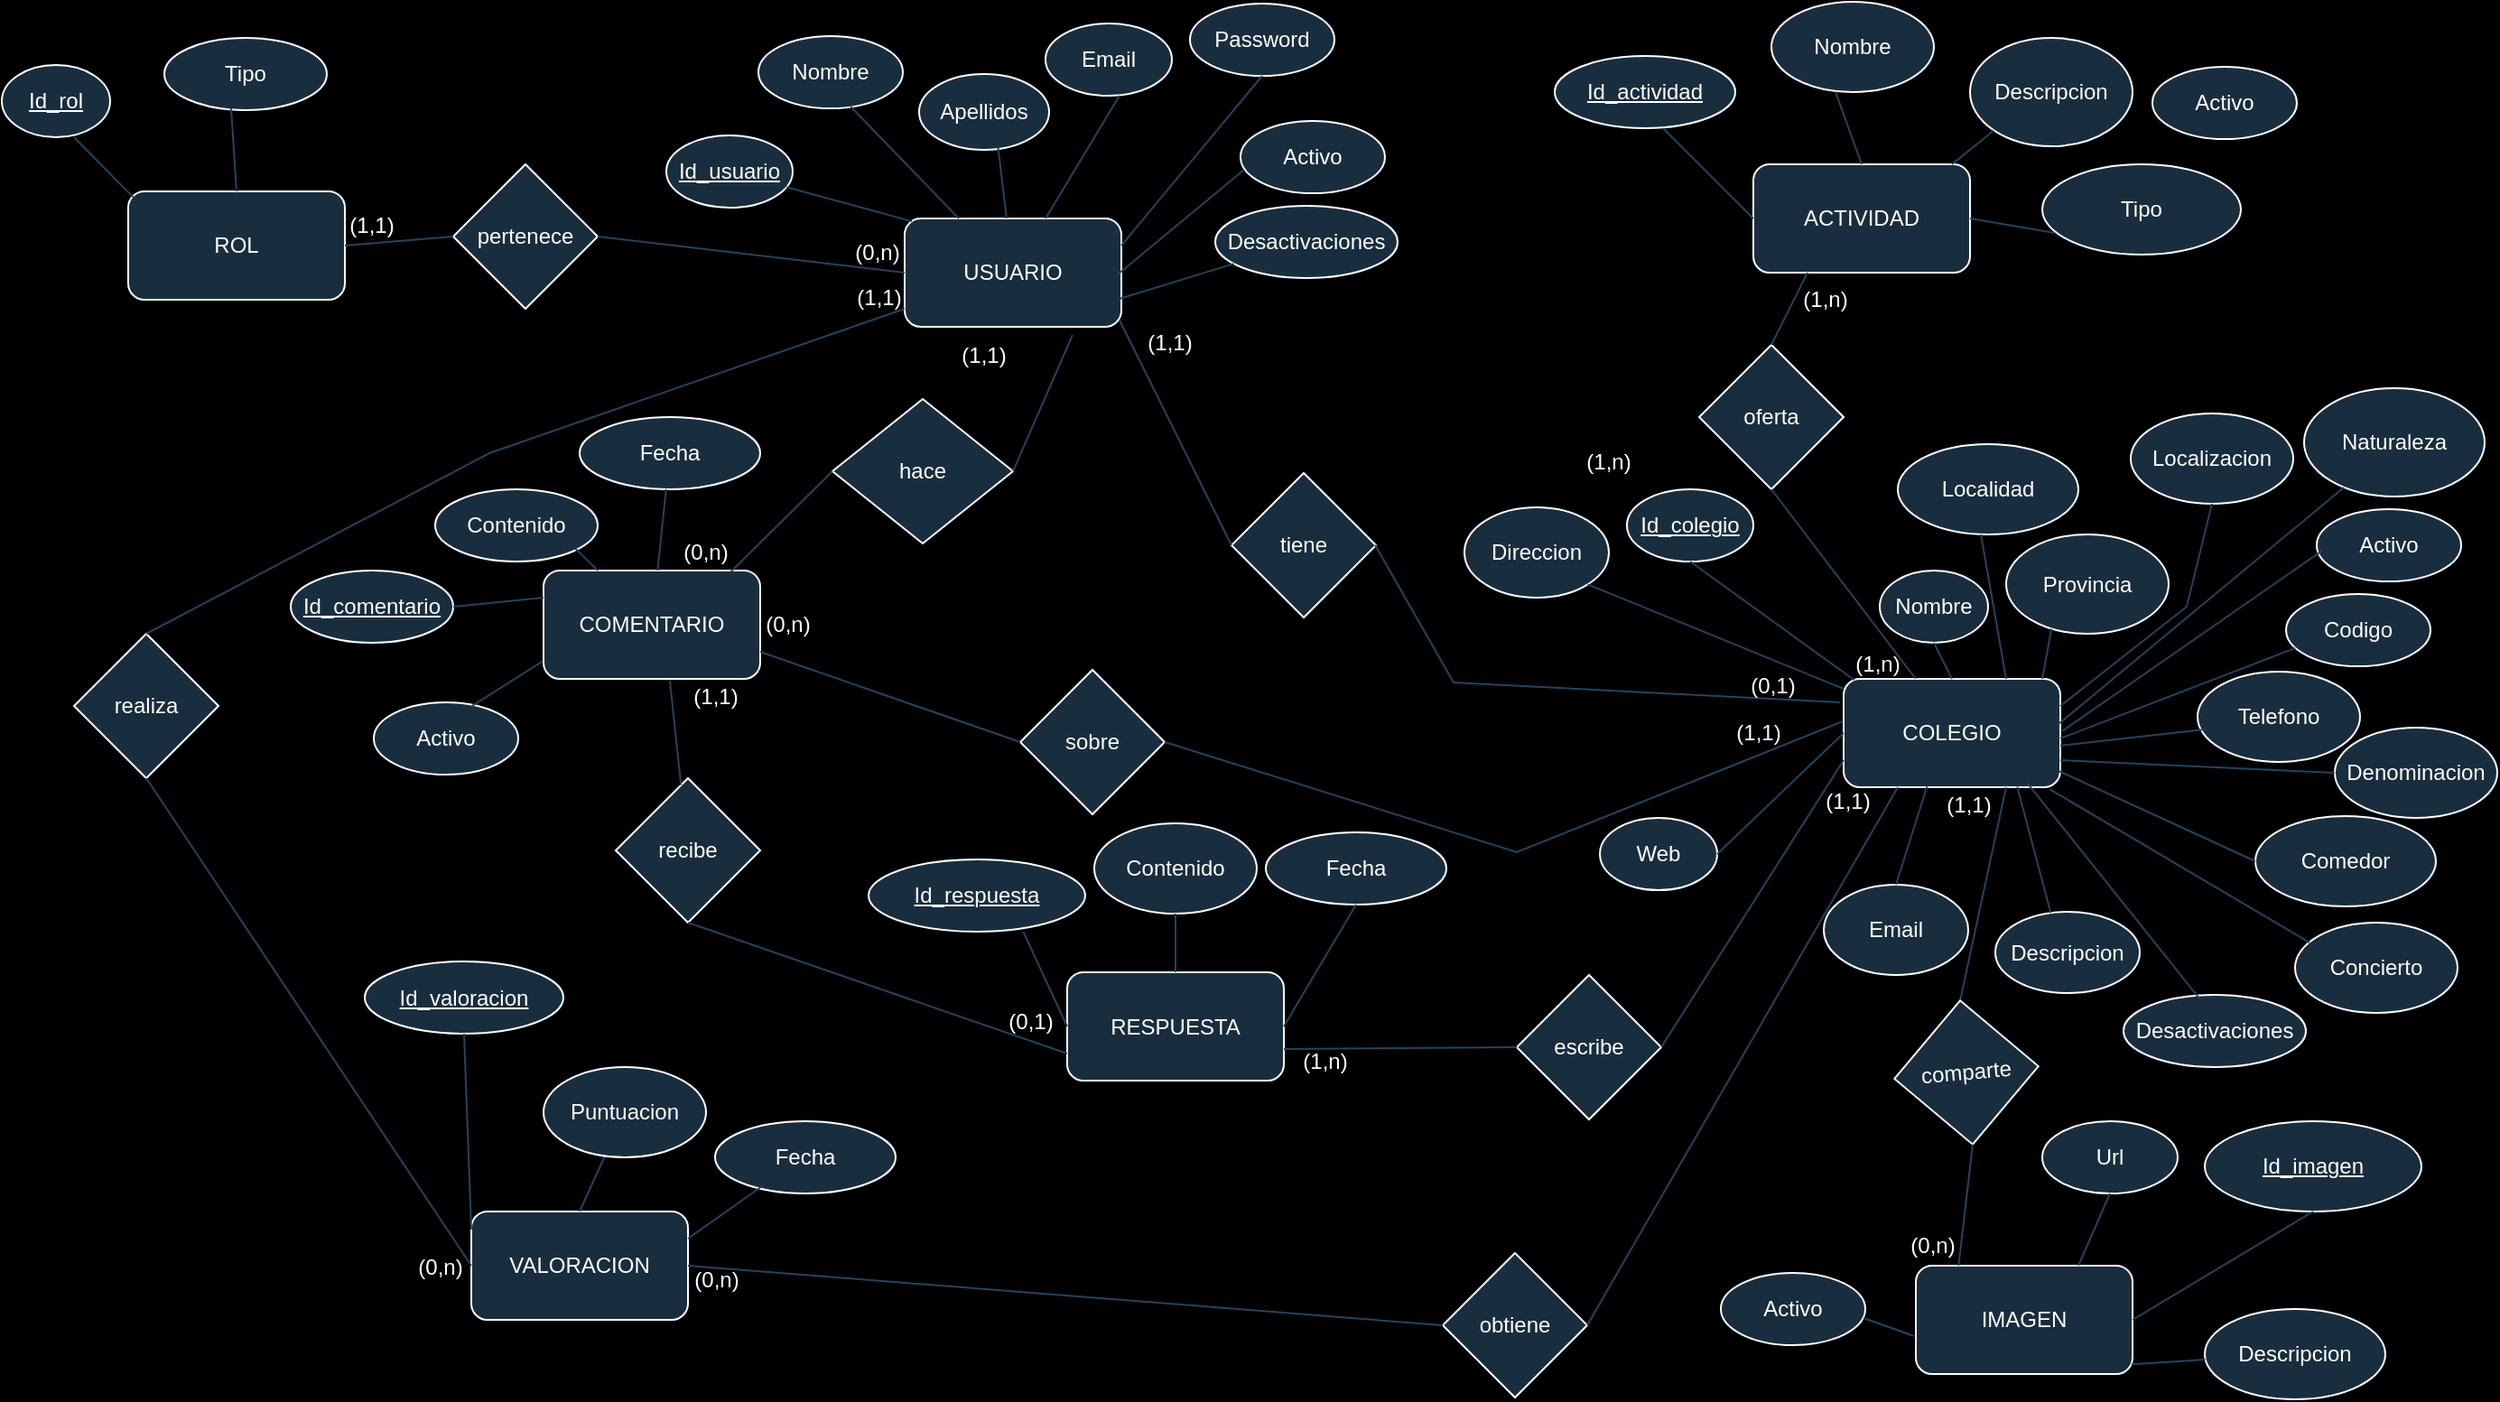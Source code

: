 <mxfile version="24.3.1" type="device">
  <diagram id="R2lEEEUBdFMjLlhIrx00" name="Page-1">
    <mxGraphModel dx="1624" dy="912" grid="0" gridSize="10" guides="0" tooltips="1" connect="0" arrows="1" fold="1" page="0" pageScale="1" pageWidth="850" pageHeight="1100" background="#000000" math="0" shadow="0" extFonts="Permanent Marker^https://fonts.googleapis.com/css?family=Permanent+Marker">
      <root>
        <mxCell id="0" />
        <mxCell id="1" parent="0" />
        <mxCell id="NhWhDlvbDUuo_tMWZjLB-1" value="ROL" style="rounded=1;whiteSpace=wrap;html=1;labelBackgroundColor=none;fillColor=#182E3E;strokeColor=#FFFFFF;fontColor=#FFFFFF;" parent="1" vertex="1">
          <mxGeometry x="100" y="325" width="120" height="60" as="geometry" />
        </mxCell>
        <mxCell id="NhWhDlvbDUuo_tMWZjLB-2" value="USUARIO" style="rounded=1;whiteSpace=wrap;html=1;labelBackgroundColor=none;fillColor=#182E3E;strokeColor=#FFFFFF;fontColor=#FFFFFF;" parent="1" vertex="1">
          <mxGeometry x="530" y="340" width="120" height="60" as="geometry" />
        </mxCell>
        <mxCell id="NhWhDlvbDUuo_tMWZjLB-3" value="COLEGIO" style="rounded=1;whiteSpace=wrap;html=1;labelBackgroundColor=none;fillColor=#182E3E;strokeColor=#FFFFFF;fontColor=#FFFFFF;" parent="1" vertex="1">
          <mxGeometry x="1050" y="595" width="120" height="60" as="geometry" />
        </mxCell>
        <mxCell id="NhWhDlvbDUuo_tMWZjLB-4" value="COMENTARIO" style="rounded=1;whiteSpace=wrap;html=1;labelBackgroundColor=none;fillColor=#182E3E;strokeColor=#FFFFFF;fontColor=#FFFFFF;" parent="1" vertex="1">
          <mxGeometry x="330" y="535" width="120" height="60" as="geometry" />
        </mxCell>
        <mxCell id="NhWhDlvbDUuo_tMWZjLB-5" value="RESPUESTA" style="rounded=1;whiteSpace=wrap;html=1;labelBackgroundColor=none;fillColor=#182E3E;strokeColor=#FFFFFF;fontColor=#FFFFFF;" parent="1" vertex="1">
          <mxGeometry x="620" y="757.5" width="120" height="60" as="geometry" />
        </mxCell>
        <mxCell id="NhWhDlvbDUuo_tMWZjLB-6" value="VALORACION" style="rounded=1;whiteSpace=wrap;html=1;labelBackgroundColor=none;fillColor=#182E3E;strokeColor=#FFFFFF;fontColor=#FFFFFF;" parent="1" vertex="1">
          <mxGeometry x="290" y="890" width="120" height="60" as="geometry" />
        </mxCell>
        <mxCell id="NhWhDlvbDUuo_tMWZjLB-7" value="ACTIVIDAD" style="rounded=1;whiteSpace=wrap;html=1;labelBackgroundColor=none;fillColor=#182E3E;strokeColor=#FFFFFF;fontColor=#FFFFFF;" parent="1" vertex="1">
          <mxGeometry x="1000" y="310" width="120" height="60" as="geometry" />
        </mxCell>
        <mxCell id="NhWhDlvbDUuo_tMWZjLB-9" value="&lt;u&gt;Id_rol&lt;/u&gt;" style="ellipse;whiteSpace=wrap;html=1;labelBackgroundColor=none;fillColor=#182E3E;strokeColor=#FFFFFF;fontColor=#FFFFFF;" parent="1" vertex="1">
          <mxGeometry x="30" y="255" width="60" height="40" as="geometry" />
        </mxCell>
        <mxCell id="NhWhDlvbDUuo_tMWZjLB-10" value="" style="endArrow=none;html=1;rounded=0;exitX=0.024;exitY=0.055;exitDx=0;exitDy=0;labelBackgroundColor=none;fontColor=default;exitPerimeter=0;strokeColor=#23445D;" parent="1" source="NhWhDlvbDUuo_tMWZjLB-1" edge="1">
          <mxGeometry width="50" height="50" relative="1" as="geometry">
            <mxPoint x="100" y="325" as="sourcePoint" />
            <mxPoint x="70" y="295" as="targetPoint" />
          </mxGeometry>
        </mxCell>
        <mxCell id="NhWhDlvbDUuo_tMWZjLB-11" value="&lt;u&gt;Id_comentario&lt;/u&gt;" style="ellipse;whiteSpace=wrap;html=1;labelBackgroundColor=none;fillColor=#182E3E;strokeColor=#FFFFFF;fontColor=#FFFFFF;" parent="1" vertex="1">
          <mxGeometry x="190" y="535" width="90" height="40" as="geometry" />
        </mxCell>
        <mxCell id="NhWhDlvbDUuo_tMWZjLB-13" value="&lt;u&gt;Id_respuesta&lt;/u&gt;" style="ellipse;whiteSpace=wrap;html=1;labelBackgroundColor=none;fillColor=#182E3E;strokeColor=#FFFFFF;fontColor=#FFFFFF;" parent="1" vertex="1">
          <mxGeometry x="510" y="695" width="120" height="40" as="geometry" />
        </mxCell>
        <mxCell id="NhWhDlvbDUuo_tMWZjLB-14" value="&lt;u&gt;Id_valoracion&lt;/u&gt;" style="ellipse;whiteSpace=wrap;html=1;labelBackgroundColor=none;fillColor=#182E3E;strokeColor=#FFFFFF;fontColor=#FFFFFF;" parent="1" vertex="1">
          <mxGeometry x="231" y="751.5" width="110" height="40" as="geometry" />
        </mxCell>
        <mxCell id="NhWhDlvbDUuo_tMWZjLB-15" value="&lt;u&gt;Id_usuario&lt;/u&gt;" style="ellipse;whiteSpace=wrap;html=1;labelBackgroundColor=none;fillColor=#182E3E;strokeColor=#FFFFFF;fontColor=#FFFFFF;" parent="1" vertex="1">
          <mxGeometry x="398" y="294" width="70" height="40" as="geometry" />
        </mxCell>
        <mxCell id="NhWhDlvbDUuo_tMWZjLB-16" value="&lt;u&gt;Id_actividad&lt;/u&gt;" style="ellipse;whiteSpace=wrap;html=1;labelBackgroundColor=none;fillColor=#182E3E;strokeColor=#FFFFFF;fontColor=#FFFFFF;" parent="1" vertex="1">
          <mxGeometry x="890" y="250" width="100" height="40" as="geometry" />
        </mxCell>
        <mxCell id="NhWhDlvbDUuo_tMWZjLB-18" value="&lt;u&gt;Id_colegio&lt;/u&gt;" style="ellipse;whiteSpace=wrap;html=1;labelBackgroundColor=none;fillColor=#182E3E;strokeColor=#FFFFFF;fontColor=#FFFFFF;" parent="1" vertex="1">
          <mxGeometry x="930" y="490" width="70" height="40" as="geometry" />
        </mxCell>
        <mxCell id="NhWhDlvbDUuo_tMWZjLB-19" value="" style="endArrow=none;html=1;rounded=0;exitX=0.714;exitY=1;exitDx=0;exitDy=0;exitPerimeter=0;entryX=0;entryY=0.5;entryDx=0;entryDy=0;labelBackgroundColor=none;fontColor=default;strokeColor=#23445D;" parent="1" source="NhWhDlvbDUuo_tMWZjLB-13" target="NhWhDlvbDUuo_tMWZjLB-5" edge="1">
          <mxGeometry width="50" height="50" relative="1" as="geometry">
            <mxPoint x="550" y="702.5" as="sourcePoint" />
            <mxPoint x="560" y="762.5" as="targetPoint" />
          </mxGeometry>
        </mxCell>
        <mxCell id="NhWhDlvbDUuo_tMWZjLB-20" value="" style="endArrow=none;html=1;rounded=0;entryX=0.5;entryY=1;entryDx=0;entryDy=0;labelBackgroundColor=none;fontColor=default;strokeColor=#23445D;" parent="1" target="NhWhDlvbDUuo_tMWZjLB-14" edge="1">
          <mxGeometry width="50" height="50" relative="1" as="geometry">
            <mxPoint x="290" y="900" as="sourcePoint" />
            <mxPoint x="250" y="870" as="targetPoint" />
          </mxGeometry>
        </mxCell>
        <mxCell id="NhWhDlvbDUuo_tMWZjLB-21" value="" style="endArrow=none;html=1;rounded=0;exitX=0;exitY=0.5;exitDx=0;exitDy=0;labelBackgroundColor=none;fontColor=default;strokeColor=#23445D;" parent="1" source="NhWhDlvbDUuo_tMWZjLB-7" edge="1">
          <mxGeometry width="50" height="50" relative="1" as="geometry">
            <mxPoint x="900" y="340" as="sourcePoint" />
            <mxPoint x="950" y="290" as="targetPoint" />
          </mxGeometry>
        </mxCell>
        <mxCell id="NhWhDlvbDUuo_tMWZjLB-23" value="" style="endArrow=none;html=1;rounded=0;exitX=0.033;exitY=0.026;exitDx=0;exitDy=0;labelBackgroundColor=none;fontColor=default;exitPerimeter=0;strokeColor=#23445D;" parent="1" source="NhWhDlvbDUuo_tMWZjLB-2" target="NhWhDlvbDUuo_tMWZjLB-15" edge="1">
          <mxGeometry width="50" height="50" relative="1" as="geometry">
            <mxPoint x="450" y="355" as="sourcePoint" />
            <mxPoint x="500" y="305" as="targetPoint" />
          </mxGeometry>
        </mxCell>
        <mxCell id="NhWhDlvbDUuo_tMWZjLB-24" value="" style="endArrow=none;html=1;rounded=0;entryX=0.5;entryY=1;entryDx=0;entryDy=0;exitX=0.049;exitY=0.01;exitDx=0;exitDy=0;exitPerimeter=0;labelBackgroundColor=none;fontColor=default;strokeColor=#23445D;" parent="1" source="NhWhDlvbDUuo_tMWZjLB-3" target="NhWhDlvbDUuo_tMWZjLB-18" edge="1">
          <mxGeometry width="50" height="50" relative="1" as="geometry">
            <mxPoint x="980" y="615" as="sourcePoint" />
            <mxPoint x="1020" y="575" as="targetPoint" />
            <Array as="points" />
          </mxGeometry>
        </mxCell>
        <mxCell id="NhWhDlvbDUuo_tMWZjLB-25" value="" style="endArrow=none;html=1;rounded=0;exitX=0;exitY=0.25;exitDx=0;exitDy=0;entryX=1;entryY=0.5;entryDx=0;entryDy=0;labelBackgroundColor=none;fontColor=default;strokeColor=#23445D;" parent="1" source="NhWhDlvbDUuo_tMWZjLB-4" target="NhWhDlvbDUuo_tMWZjLB-11" edge="1">
          <mxGeometry width="50" height="50" relative="1" as="geometry">
            <mxPoint x="335" y="535" as="sourcePoint" />
            <mxPoint x="275" y="515" as="targetPoint" />
          </mxGeometry>
        </mxCell>
        <mxCell id="NhWhDlvbDUuo_tMWZjLB-26" value="Tipo" style="ellipse;whiteSpace=wrap;html=1;labelBackgroundColor=none;fillColor=#182E3E;strokeColor=#FFFFFF;fontColor=#FFFFFF;" parent="1" vertex="1">
          <mxGeometry x="120" y="240" width="90" height="40" as="geometry" />
        </mxCell>
        <mxCell id="NhWhDlvbDUuo_tMWZjLB-28" value="" style="endArrow=none;html=1;rounded=0;entryX=0.5;entryY=0;entryDx=0;entryDy=0;exitX=0.411;exitY=0.975;exitDx=0;exitDy=0;exitPerimeter=0;labelBackgroundColor=none;fontColor=default;strokeColor=#23445D;" parent="1" source="NhWhDlvbDUuo_tMWZjLB-26" target="NhWhDlvbDUuo_tMWZjLB-1" edge="1">
          <mxGeometry width="50" height="50" relative="1" as="geometry">
            <mxPoint x="160" y="285" as="sourcePoint" />
            <mxPoint x="200" y="335" as="targetPoint" />
          </mxGeometry>
        </mxCell>
        <mxCell id="NhWhDlvbDUuo_tMWZjLB-29" value="Nombre" style="ellipse;whiteSpace=wrap;html=1;labelBackgroundColor=none;fillColor=#182E3E;strokeColor=#FFFFFF;fontColor=#FFFFFF;" parent="1" vertex="1">
          <mxGeometry x="449" y="239" width="80" height="40" as="geometry" />
        </mxCell>
        <mxCell id="NhWhDlvbDUuo_tMWZjLB-30" value="Email" style="ellipse;whiteSpace=wrap;html=1;labelBackgroundColor=none;fillColor=#182E3E;strokeColor=#FFFFFF;fontColor=#FFFFFF;" parent="1" vertex="1">
          <mxGeometry x="608" y="232" width="70" height="40" as="geometry" />
        </mxCell>
        <mxCell id="NhWhDlvbDUuo_tMWZjLB-31" value="Password" style="ellipse;whiteSpace=wrap;html=1;labelBackgroundColor=none;fillColor=#182E3E;strokeColor=#FFFFFF;fontColor=#FFFFFF;" parent="1" vertex="1">
          <mxGeometry x="688" y="221" width="80" height="40" as="geometry" />
        </mxCell>
        <mxCell id="NhWhDlvbDUuo_tMWZjLB-34" value="Nombre" style="ellipse;whiteSpace=wrap;html=1;labelBackgroundColor=none;fillColor=#182E3E;strokeColor=#FFFFFF;fontColor=#FFFFFF;" parent="1" vertex="1">
          <mxGeometry x="1070" y="535" width="60" height="40" as="geometry" />
        </mxCell>
        <mxCell id="NhWhDlvbDUuo_tMWZjLB-35" value="Provincia" style="ellipse;whiteSpace=wrap;html=1;labelBackgroundColor=none;fillColor=#182E3E;strokeColor=#FFFFFF;fontColor=#FFFFFF;" parent="1" vertex="1">
          <mxGeometry x="1140" y="515" width="90" height="55" as="geometry" />
        </mxCell>
        <mxCell id="NhWhDlvbDUuo_tMWZjLB-36" value="Localidad" style="ellipse;whiteSpace=wrap;html=1;labelBackgroundColor=none;fillColor=#182E3E;strokeColor=#FFFFFF;fontColor=#FFFFFF;" parent="1" vertex="1">
          <mxGeometry x="1080" y="465" width="100" height="50" as="geometry" />
        </mxCell>
        <mxCell id="NhWhDlvbDUuo_tMWZjLB-37" value="Direccion" style="ellipse;whiteSpace=wrap;html=1;labelBackgroundColor=none;fillColor=#182E3E;strokeColor=#FFFFFF;fontColor=#FFFFFF;" parent="1" vertex="1">
          <mxGeometry x="840" y="500" width="80" height="50" as="geometry" />
        </mxCell>
        <mxCell id="NhWhDlvbDUuo_tMWZjLB-38" value="Web&lt;span style=&quot;color: rgba(0, 0, 0, 0); font-family: monospace; font-size: 0px; text-align: start; text-wrap: nowrap;&quot;&gt;%3CmxGraphModel%3E%3Croot%3E%3CmxCell%20id%3D%220%22%2F%3E%3CmxCell%20id%3D%221%22%20parent%3D%220%22%2F%3E%3CmxCell%20id%3D%222%22%20value%3D%22%22%20style%3D%22ellipse%3BwhiteSpace%3Dwrap%3Bhtml%3D1%3B%22%20vertex%3D%221%22%20parent%3D%221%22%3E%3CmxGeometry%20x%3D%22360%22%20y%3D%22560%22%20width%3D%22120%22%20height%3D%2280%22%20as%3D%22geometry%22%2F%3E%3C%2FmxCell%3E%3C%2Froot%3E%3C%2FmxGraphModel%3E&lt;/span&gt;" style="ellipse;whiteSpace=wrap;html=1;labelBackgroundColor=none;fillColor=#182E3E;strokeColor=#FFFFFF;fontColor=#FFFFFF;" parent="1" vertex="1">
          <mxGeometry x="915" y="672" width="65" height="40" as="geometry" />
        </mxCell>
        <mxCell id="NhWhDlvbDUuo_tMWZjLB-39" value="Email" style="ellipse;whiteSpace=wrap;html=1;labelBackgroundColor=none;fillColor=#182E3E;strokeColor=#FFFFFF;fontColor=#FFFFFF;" parent="1" vertex="1">
          <mxGeometry x="1039" y="709" width="80" height="50" as="geometry" />
        </mxCell>
        <mxCell id="NhWhDlvbDUuo_tMWZjLB-40" value="IMAGEN" style="rounded=1;whiteSpace=wrap;html=1;labelBackgroundColor=none;fillColor=#182E3E;strokeColor=#FFFFFF;fontColor=#FFFFFF;" parent="1" vertex="1">
          <mxGeometry x="1090" y="920" width="120" height="60" as="geometry" />
        </mxCell>
        <mxCell id="NhWhDlvbDUuo_tMWZjLB-41" value="Denominacion" style="ellipse;whiteSpace=wrap;html=1;labelBackgroundColor=none;fillColor=#182E3E;strokeColor=#FFFFFF;fontColor=#FFFFFF;" parent="1" vertex="1">
          <mxGeometry x="1322" y="622" width="90" height="50" as="geometry" />
        </mxCell>
        <mxCell id="NhWhDlvbDUuo_tMWZjLB-42" value="Naturaleza" style="ellipse;whiteSpace=wrap;html=1;labelBackgroundColor=none;fillColor=#182E3E;strokeColor=#FFFFFF;fontColor=#FFFFFF;" parent="1" vertex="1">
          <mxGeometry x="1305" y="434" width="100" height="60" as="geometry" />
        </mxCell>
        <mxCell id="NhWhDlvbDUuo_tMWZjLB-43" value="Comedor" style="ellipse;whiteSpace=wrap;html=1;labelBackgroundColor=none;fillColor=#182E3E;strokeColor=#FFFFFF;fontColor=#FFFFFF;" parent="1" vertex="1">
          <mxGeometry x="1278" y="671" width="100" height="50" as="geometry" />
        </mxCell>
        <mxCell id="NhWhDlvbDUuo_tMWZjLB-44" value="Localizacion" style="ellipse;whiteSpace=wrap;html=1;labelBackgroundColor=none;fillColor=#182E3E;strokeColor=#FFFFFF;fontColor=#FFFFFF;" parent="1" vertex="1">
          <mxGeometry x="1209" y="448" width="90" height="50" as="geometry" />
        </mxCell>
        <mxCell id="NhWhDlvbDUuo_tMWZjLB-45" value="Telefono" style="ellipse;whiteSpace=wrap;html=1;labelBackgroundColor=none;fillColor=#182E3E;strokeColor=#FFFFFF;fontColor=#FFFFFF;" parent="1" vertex="1">
          <mxGeometry x="1246" y="591" width="90" height="50" as="geometry" />
        </mxCell>
        <mxCell id="NhWhDlvbDUuo_tMWZjLB-46" value="Concierto" style="ellipse;whiteSpace=wrap;html=1;labelBackgroundColor=none;fillColor=#182E3E;strokeColor=#FFFFFF;fontColor=#FFFFFF;" parent="1" vertex="1">
          <mxGeometry x="1300" y="730" width="90" height="50" as="geometry" />
        </mxCell>
        <mxCell id="NhWhDlvbDUuo_tMWZjLB-48" value="" style="endArrow=none;html=1;rounded=0;exitX=0.089;exitY=0.221;exitDx=0;exitDy=0;exitPerimeter=0;labelBackgroundColor=none;fontColor=default;entryX=0.95;entryY=1.017;entryDx=0;entryDy=0;entryPerimeter=0;strokeColor=#23445D;" parent="1" source="NhWhDlvbDUuo_tMWZjLB-46" edge="1" target="NhWhDlvbDUuo_tMWZjLB-3">
          <mxGeometry width="50" height="50" relative="1" as="geometry">
            <mxPoint x="1100" y="705" as="sourcePoint" />
            <mxPoint x="1150" y="655" as="targetPoint" />
          </mxGeometry>
        </mxCell>
        <mxCell id="NhWhDlvbDUuo_tMWZjLB-49" value="" style="endArrow=none;html=1;rounded=0;exitX=0.5;exitY=0;exitDx=0;exitDy=0;entryX=0.385;entryY=0.994;entryDx=0;entryDy=0;entryPerimeter=0;labelBackgroundColor=none;fontColor=default;strokeColor=#23445D;" parent="1" source="NhWhDlvbDUuo_tMWZjLB-39" target="NhWhDlvbDUuo_tMWZjLB-3" edge="1">
          <mxGeometry width="50" height="50" relative="1" as="geometry">
            <mxPoint x="1050" y="705" as="sourcePoint" />
            <mxPoint x="1080" y="660" as="targetPoint" />
          </mxGeometry>
        </mxCell>
        <mxCell id="NhWhDlvbDUuo_tMWZjLB-50" value="" style="endArrow=none;html=1;rounded=0;exitX=1;exitY=0.5;exitDx=0;exitDy=0;labelBackgroundColor=none;fontColor=default;strokeColor=#23445D;" parent="1" source="NhWhDlvbDUuo_tMWZjLB-38" edge="1">
          <mxGeometry width="50" height="50" relative="1" as="geometry">
            <mxPoint x="1000" y="675" as="sourcePoint" />
            <mxPoint x="1050" y="625" as="targetPoint" />
          </mxGeometry>
        </mxCell>
        <mxCell id="NhWhDlvbDUuo_tMWZjLB-54" value="" style="endArrow=none;html=1;rounded=0;exitX=1;exitY=1;exitDx=0;exitDy=0;labelBackgroundColor=none;fontColor=default;strokeColor=#23445D;" parent="1" source="NhWhDlvbDUuo_tMWZjLB-37" target="NhWhDlvbDUuo_tMWZjLB-3" edge="1">
          <mxGeometry width="50" height="50" relative="1" as="geometry">
            <mxPoint x="1000" y="655" as="sourcePoint" />
            <mxPoint x="1050" y="605" as="targetPoint" />
          </mxGeometry>
        </mxCell>
        <mxCell id="NhWhDlvbDUuo_tMWZjLB-56" value="" style="endArrow=none;html=1;rounded=0;entryX=0.5;entryY=1;entryDx=0;entryDy=0;exitX=0.5;exitY=0;exitDx=0;exitDy=0;labelBackgroundColor=none;fontColor=default;strokeColor=#23445D;" parent="1" source="NhWhDlvbDUuo_tMWZjLB-3" target="NhWhDlvbDUuo_tMWZjLB-34" edge="1">
          <mxGeometry width="50" height="50" relative="1" as="geometry">
            <mxPoint x="1080" y="595" as="sourcePoint" />
            <mxPoint x="1130" y="545" as="targetPoint" />
          </mxGeometry>
        </mxCell>
        <mxCell id="NhWhDlvbDUuo_tMWZjLB-57" value="" style="endArrow=none;html=1;rounded=0;entryX=0.279;entryY=0.95;entryDx=0;entryDy=0;entryPerimeter=0;labelBackgroundColor=none;fontColor=default;strokeColor=#23445D;" parent="1" target="NhWhDlvbDUuo_tMWZjLB-35" edge="1">
          <mxGeometry width="50" height="50" relative="1" as="geometry">
            <mxPoint x="1160" y="595" as="sourcePoint" />
            <mxPoint x="1190" y="570" as="targetPoint" />
          </mxGeometry>
        </mxCell>
        <mxCell id="NhWhDlvbDUuo_tMWZjLB-58" value="" style="endArrow=none;html=1;rounded=0;exitX=0.75;exitY=0;exitDx=0;exitDy=0;labelBackgroundColor=none;fontColor=default;strokeColor=#23445D;" parent="1" source="NhWhDlvbDUuo_tMWZjLB-3" edge="1">
          <mxGeometry width="50" height="50" relative="1" as="geometry">
            <mxPoint x="770" y="795" as="sourcePoint" />
            <mxPoint x="1126" y="515" as="targetPoint" />
          </mxGeometry>
        </mxCell>
        <mxCell id="NhWhDlvbDUuo_tMWZjLB-59" value="" style="endArrow=none;html=1;rounded=0;entryX=0.5;entryY=1;entryDx=0;entryDy=0;exitX=1;exitY=0.25;exitDx=0;exitDy=0;labelBackgroundColor=none;fontColor=default;strokeColor=#23445D;" parent="1" source="NhWhDlvbDUuo_tMWZjLB-3" target="NhWhDlvbDUuo_tMWZjLB-44" edge="1">
          <mxGeometry width="50" height="50" relative="1" as="geometry">
            <mxPoint x="780" y="805" as="sourcePoint" />
            <mxPoint x="830" y="755" as="targetPoint" />
            <Array as="points">
              <mxPoint x="1240" y="555" />
            </Array>
          </mxGeometry>
        </mxCell>
        <mxCell id="NhWhDlvbDUuo_tMWZjLB-60" value="" style="endArrow=none;html=1;rounded=0;entryX=0.22;entryY=0.917;entryDx=0;entryDy=0;entryPerimeter=0;exitX=0.992;exitY=0.417;exitDx=0;exitDy=0;labelBackgroundColor=none;fontColor=default;exitPerimeter=0;strokeColor=#23445D;" parent="1" source="NhWhDlvbDUuo_tMWZjLB-3" target="NhWhDlvbDUuo_tMWZjLB-42" edge="1">
          <mxGeometry width="50" height="50" relative="1" as="geometry">
            <mxPoint x="790" y="815" as="sourcePoint" />
            <mxPoint x="840" y="765" as="targetPoint" />
          </mxGeometry>
        </mxCell>
        <mxCell id="NhWhDlvbDUuo_tMWZjLB-61" value="" style="endArrow=none;html=1;rounded=0;exitX=1;exitY=0.617;exitDx=0;exitDy=0;exitPerimeter=0;labelBackgroundColor=none;fontColor=default;entryX=0.044;entryY=0.64;entryDx=0;entryDy=0;entryPerimeter=0;strokeColor=#23445D;" parent="1" source="NhWhDlvbDUuo_tMWZjLB-3" edge="1" target="NhWhDlvbDUuo_tMWZjLB-45">
          <mxGeometry width="50" height="50" relative="1" as="geometry">
            <mxPoint x="1180" y="625" as="sourcePoint" />
            <mxPoint x="1270" y="604" as="targetPoint" />
          </mxGeometry>
        </mxCell>
        <mxCell id="NhWhDlvbDUuo_tMWZjLB-62" value="" style="endArrow=none;html=1;rounded=0;entryX=0;entryY=0.5;entryDx=0;entryDy=0;exitX=0.992;exitY=0.85;exitDx=0;exitDy=0;exitPerimeter=0;labelBackgroundColor=none;fontColor=default;strokeColor=#23445D;" parent="1" source="NhWhDlvbDUuo_tMWZjLB-3" target="NhWhDlvbDUuo_tMWZjLB-43" edge="1">
          <mxGeometry width="50" height="50" relative="1" as="geometry">
            <mxPoint x="810" y="835" as="sourcePoint" />
            <mxPoint x="860" y="785" as="targetPoint" />
          </mxGeometry>
        </mxCell>
        <mxCell id="NhWhDlvbDUuo_tMWZjLB-63" value="" style="endArrow=none;html=1;rounded=0;entryX=0;entryY=0.5;entryDx=0;entryDy=0;exitX=1;exitY=0.75;exitDx=0;exitDy=0;labelBackgroundColor=none;fontColor=default;strokeColor=#23445D;" parent="1" source="NhWhDlvbDUuo_tMWZjLB-3" target="NhWhDlvbDUuo_tMWZjLB-41" edge="1">
          <mxGeometry width="50" height="50" relative="1" as="geometry">
            <mxPoint x="820" y="845" as="sourcePoint" />
            <mxPoint x="870" y="795" as="targetPoint" />
          </mxGeometry>
        </mxCell>
        <mxCell id="NhWhDlvbDUuo_tMWZjLB-65" value="Descripcion" style="ellipse;whiteSpace=wrap;html=1;labelBackgroundColor=none;fillColor=#182E3E;strokeColor=#FFFFFF;fontColor=#FFFFFF;" parent="1" vertex="1">
          <mxGeometry x="1134" y="724" width="80" height="45" as="geometry" />
        </mxCell>
        <mxCell id="NhWhDlvbDUuo_tMWZjLB-66" value="" style="endArrow=none;html=1;rounded=0;exitX=0.384;exitY=0.014;exitDx=0;exitDy=0;labelBackgroundColor=none;fontColor=default;entryX=0.801;entryY=0.996;entryDx=0;entryDy=0;entryPerimeter=0;exitPerimeter=0;strokeColor=#23445D;" parent="1" source="NhWhDlvbDUuo_tMWZjLB-65" target="NhWhDlvbDUuo_tMWZjLB-3" edge="1">
          <mxGeometry width="50" height="50" relative="1" as="geometry">
            <mxPoint x="1199" y="728.68" as="sourcePoint" />
            <mxPoint x="1123" y="676.004" as="targetPoint" />
            <Array as="points" />
          </mxGeometry>
        </mxCell>
        <mxCell id="NhWhDlvbDUuo_tMWZjLB-67" value="Nombre" style="ellipse;whiteSpace=wrap;html=1;labelBackgroundColor=none;fillColor=#182E3E;strokeColor=#FFFFFF;fontColor=#FFFFFF;" parent="1" vertex="1">
          <mxGeometry x="1010" y="220" width="90" height="50" as="geometry" />
        </mxCell>
        <mxCell id="NhWhDlvbDUuo_tMWZjLB-68" value="Descripcion" style="ellipse;whiteSpace=wrap;html=1;labelBackgroundColor=none;fillColor=#182E3E;strokeColor=#FFFFFF;fontColor=#FFFFFF;" parent="1" vertex="1">
          <mxGeometry x="1120" y="240" width="90" height="60" as="geometry" />
        </mxCell>
        <mxCell id="NhWhDlvbDUuo_tMWZjLB-69" value="Tipo" style="ellipse;whiteSpace=wrap;html=1;labelBackgroundColor=none;fillColor=#182E3E;strokeColor=#FFFFFF;fontColor=#FFFFFF;" parent="1" vertex="1">
          <mxGeometry x="1160" y="310" width="110" height="50" as="geometry" />
        </mxCell>
        <mxCell id="NhWhDlvbDUuo_tMWZjLB-70" value="" style="endArrow=none;html=1;rounded=0;entryX=0.064;entryY=0.76;entryDx=0;entryDy=0;entryPerimeter=0;exitX=1;exitY=0.5;exitDx=0;exitDy=0;labelBackgroundColor=none;fontColor=default;strokeColor=#23445D;" parent="1" source="NhWhDlvbDUuo_tMWZjLB-7" target="NhWhDlvbDUuo_tMWZjLB-69" edge="1">
          <mxGeometry width="50" height="50" relative="1" as="geometry">
            <mxPoint x="700" y="650" as="sourcePoint" />
            <mxPoint x="750" y="600" as="targetPoint" />
          </mxGeometry>
        </mxCell>
        <mxCell id="NhWhDlvbDUuo_tMWZjLB-71" value="" style="endArrow=none;html=1;rounded=0;entryX=0;entryY=1;entryDx=0;entryDy=0;labelBackgroundColor=none;fontColor=default;strokeColor=#23445D;" parent="1" target="NhWhDlvbDUuo_tMWZjLB-68" edge="1">
          <mxGeometry width="50" height="50" relative="1" as="geometry">
            <mxPoint x="1110" y="310" as="sourcePoint" />
            <mxPoint x="760" y="610" as="targetPoint" />
          </mxGeometry>
        </mxCell>
        <mxCell id="NhWhDlvbDUuo_tMWZjLB-72" value="" style="endArrow=none;html=1;rounded=0;entryX=0.394;entryY=0.997;entryDx=0;entryDy=0;entryPerimeter=0;exitX=0.5;exitY=0;exitDx=0;exitDy=0;labelBackgroundColor=none;fontColor=default;strokeColor=#23445D;" parent="1" source="NhWhDlvbDUuo_tMWZjLB-7" target="NhWhDlvbDUuo_tMWZjLB-67" edge="1">
          <mxGeometry width="50" height="50" relative="1" as="geometry">
            <mxPoint x="720" y="670" as="sourcePoint" />
            <mxPoint x="770" y="620" as="targetPoint" />
          </mxGeometry>
        </mxCell>
        <mxCell id="NhWhDlvbDUuo_tMWZjLB-73" value="Contenido" style="ellipse;whiteSpace=wrap;html=1;labelBackgroundColor=none;fillColor=#182E3E;strokeColor=#FFFFFF;fontColor=#FFFFFF;" parent="1" vertex="1">
          <mxGeometry x="270" y="490" width="90" height="40" as="geometry" />
        </mxCell>
        <mxCell id="NhWhDlvbDUuo_tMWZjLB-74" value="Contenido" style="ellipse;whiteSpace=wrap;html=1;labelBackgroundColor=none;fillColor=#182E3E;strokeColor=#FFFFFF;fontColor=#FFFFFF;" parent="1" vertex="1">
          <mxGeometry x="635" y="675" width="90" height="50" as="geometry" />
        </mxCell>
        <mxCell id="NhWhDlvbDUuo_tMWZjLB-75" value="Fecha" style="ellipse;whiteSpace=wrap;html=1;labelBackgroundColor=none;fillColor=#182E3E;strokeColor=#FFFFFF;fontColor=#FFFFFF;" parent="1" vertex="1">
          <mxGeometry x="350" y="450" width="100" height="40" as="geometry" />
        </mxCell>
        <mxCell id="NhWhDlvbDUuo_tMWZjLB-76" value="Fecha" style="ellipse;whiteSpace=wrap;html=1;labelBackgroundColor=none;fillColor=#182E3E;strokeColor=#FFFFFF;fontColor=#FFFFFF;" parent="1" vertex="1">
          <mxGeometry x="730" y="680" width="100" height="40" as="geometry" />
        </mxCell>
        <mxCell id="NhWhDlvbDUuo_tMWZjLB-77" value="" style="endArrow=none;html=1;rounded=0;entryX=0.5;entryY=1;entryDx=0;entryDy=0;exitX=1;exitY=0.5;exitDx=0;exitDy=0;labelBackgroundColor=none;fontColor=default;strokeColor=#23445D;" parent="1" source="NhWhDlvbDUuo_tMWZjLB-5" target="NhWhDlvbDUuo_tMWZjLB-76" edge="1">
          <mxGeometry width="50" height="50" relative="1" as="geometry">
            <mxPoint x="830" y="922.5" as="sourcePoint" />
            <mxPoint x="880" y="872.5" as="targetPoint" />
          </mxGeometry>
        </mxCell>
        <mxCell id="NhWhDlvbDUuo_tMWZjLB-78" value="" style="endArrow=none;html=1;rounded=0;entryX=0.5;entryY=1;entryDx=0;entryDy=0;exitX=0.5;exitY=0;exitDx=0;exitDy=0;labelBackgroundColor=none;fontColor=default;strokeColor=#23445D;" parent="1" source="NhWhDlvbDUuo_tMWZjLB-5" target="NhWhDlvbDUuo_tMWZjLB-74" edge="1">
          <mxGeometry width="50" height="50" relative="1" as="geometry">
            <mxPoint x="840" y="932.5" as="sourcePoint" />
            <mxPoint x="890" y="882.5" as="targetPoint" />
          </mxGeometry>
        </mxCell>
        <mxCell id="NhWhDlvbDUuo_tMWZjLB-79" value="" style="endArrow=none;html=1;rounded=0;labelBackgroundColor=none;fontColor=default;strokeColor=#23445D;" parent="1" source="NhWhDlvbDUuo_tMWZjLB-4" target="NhWhDlvbDUuo_tMWZjLB-75" edge="1">
          <mxGeometry width="50" height="50" relative="1" as="geometry">
            <mxPoint x="815" y="705" as="sourcePoint" />
            <mxPoint x="865" y="655" as="targetPoint" />
            <Array as="points" />
          </mxGeometry>
        </mxCell>
        <mxCell id="NhWhDlvbDUuo_tMWZjLB-80" value="" style="endArrow=none;html=1;rounded=0;entryX=0.863;entryY=0.82;entryDx=0;entryDy=0;entryPerimeter=0;exitX=0.25;exitY=0;exitDx=0;exitDy=0;labelBackgroundColor=none;fontColor=default;strokeColor=#23445D;" parent="1" source="NhWhDlvbDUuo_tMWZjLB-4" target="NhWhDlvbDUuo_tMWZjLB-73" edge="1">
          <mxGeometry width="50" height="50" relative="1" as="geometry">
            <mxPoint x="825" y="715" as="sourcePoint" />
            <mxPoint x="875" y="665" as="targetPoint" />
          </mxGeometry>
        </mxCell>
        <mxCell id="NhWhDlvbDUuo_tMWZjLB-81" value="" style="endArrow=none;html=1;rounded=0;exitX=0.5;exitY=0;exitDx=0;exitDy=0;labelBackgroundColor=none;fontColor=default;strokeColor=#23445D;" parent="1" source="NhWhDlvbDUuo_tMWZjLB-6" target="NhWhDlvbDUuo_tMWZjLB-82" edge="1">
          <mxGeometry width="50" height="50" relative="1" as="geometry">
            <mxPoint x="720" y="890" as="sourcePoint" />
            <mxPoint x="770" y="840" as="targetPoint" />
          </mxGeometry>
        </mxCell>
        <mxCell id="NhWhDlvbDUuo_tMWZjLB-82" value="Puntuacion" style="ellipse;whiteSpace=wrap;html=1;labelBackgroundColor=none;fillColor=#182E3E;strokeColor=#FFFFFF;fontColor=#FFFFFF;" parent="1" vertex="1">
          <mxGeometry x="330" y="810" width="90" height="50" as="geometry" />
        </mxCell>
        <mxCell id="NhWhDlvbDUuo_tMWZjLB-83" value="&lt;u&gt;Id_imagen&lt;/u&gt;" style="ellipse;whiteSpace=wrap;html=1;labelBackgroundColor=none;fillColor=#182E3E;strokeColor=#FFFFFF;fontColor=#FFFFFF;" parent="1" vertex="1">
          <mxGeometry x="1250" y="840" width="120" height="50" as="geometry" />
        </mxCell>
        <mxCell id="NhWhDlvbDUuo_tMWZjLB-84" value="" style="endArrow=none;html=1;rounded=0;exitX=1;exitY=0.5;exitDx=0;exitDy=0;entryX=0.5;entryY=1;entryDx=0;entryDy=0;labelBackgroundColor=none;fontColor=default;strokeColor=#23445D;" parent="1" source="NhWhDlvbDUuo_tMWZjLB-40" target="NhWhDlvbDUuo_tMWZjLB-83" edge="1">
          <mxGeometry width="50" height="50" relative="1" as="geometry">
            <mxPoint x="680" y="750" as="sourcePoint" />
            <mxPoint x="730" y="700" as="targetPoint" />
          </mxGeometry>
        </mxCell>
        <mxCell id="NhWhDlvbDUuo_tMWZjLB-85" value="oferta" style="rhombus;whiteSpace=wrap;html=1;labelBackgroundColor=none;fillColor=#182E3E;strokeColor=#FFFFFF;fontColor=#FFFFFF;" parent="1" vertex="1">
          <mxGeometry x="970" y="410" width="80" height="80" as="geometry" />
        </mxCell>
        <mxCell id="NhWhDlvbDUuo_tMWZjLB-86" value="" style="endArrow=none;html=1;rounded=0;entryX=0.5;entryY=1;entryDx=0;entryDy=0;exitX=0.332;exitY=-0.002;exitDx=0;exitDy=0;exitPerimeter=0;labelBackgroundColor=none;fontColor=default;strokeColor=#23445D;" parent="1" source="NhWhDlvbDUuo_tMWZjLB-3" target="NhWhDlvbDUuo_tMWZjLB-85" edge="1">
          <mxGeometry width="50" height="50" relative="1" as="geometry">
            <mxPoint x="1060" y="590" as="sourcePoint" />
            <mxPoint x="740" y="600" as="targetPoint" />
            <Array as="points" />
          </mxGeometry>
        </mxCell>
        <mxCell id="NhWhDlvbDUuo_tMWZjLB-87" value="" style="endArrow=none;html=1;rounded=0;entryX=0.25;entryY=1;entryDx=0;entryDy=0;exitX=0.5;exitY=0;exitDx=0;exitDy=0;labelBackgroundColor=none;fontColor=default;strokeColor=#23445D;" parent="1" source="NhWhDlvbDUuo_tMWZjLB-85" target="NhWhDlvbDUuo_tMWZjLB-7" edge="1">
          <mxGeometry width="50" height="50" relative="1" as="geometry">
            <mxPoint x="690" y="650" as="sourcePoint" />
            <mxPoint x="740" y="600" as="targetPoint" />
            <Array as="points">
              <mxPoint x="1010" y="410" />
            </Array>
          </mxGeometry>
        </mxCell>
        <mxCell id="NhWhDlvbDUuo_tMWZjLB-88" value="" style="endArrow=none;html=1;rounded=0;entryX=0.75;entryY=1;entryDx=0;entryDy=0;exitX=0.5;exitY=0;exitDx=0;exitDy=0;labelBackgroundColor=none;fontColor=default;strokeColor=#23445D;" parent="1" source="NhWhDlvbDUuo_tMWZjLB-89" target="NhWhDlvbDUuo_tMWZjLB-3" edge="1">
          <mxGeometry width="50" height="50" relative="1" as="geometry">
            <mxPoint x="1080" y="760" as="sourcePoint" />
            <mxPoint x="740" y="600" as="targetPoint" />
          </mxGeometry>
        </mxCell>
        <mxCell id="NhWhDlvbDUuo_tMWZjLB-89" value="comparte" style="rhombus;whiteSpace=wrap;html=1;labelBackgroundColor=none;rotation=-5;fillColor=#182E3E;strokeColor=#FFFFFF;fontColor=#FFFFFF;" parent="1" vertex="1">
          <mxGeometry x="1078" y="773" width="80" height="80" as="geometry" />
        </mxCell>
        <mxCell id="NhWhDlvbDUuo_tMWZjLB-90" value="" style="endArrow=none;html=1;rounded=0;entryX=0.5;entryY=1;entryDx=0;entryDy=0;exitX=0.197;exitY=0.002;exitDx=0;exitDy=0;exitPerimeter=0;labelBackgroundColor=none;fontColor=default;strokeColor=#23445D;" parent="1" source="NhWhDlvbDUuo_tMWZjLB-40" target="NhWhDlvbDUuo_tMWZjLB-89" edge="1">
          <mxGeometry width="50" height="50" relative="1" as="geometry">
            <mxPoint x="690" y="650" as="sourcePoint" />
            <mxPoint x="740" y="600" as="targetPoint" />
          </mxGeometry>
        </mxCell>
        <mxCell id="NhWhDlvbDUuo_tMWZjLB-91" value="" style="endArrow=none;html=1;rounded=0;entryX=0.5;entryY=1;entryDx=0;entryDy=0;exitX=1;exitY=0.25;exitDx=0;exitDy=0;labelBackgroundColor=none;fontColor=default;strokeColor=#23445D;" parent="1" source="NhWhDlvbDUuo_tMWZjLB-2" target="NhWhDlvbDUuo_tMWZjLB-31" edge="1">
          <mxGeometry width="50" height="50" relative="1" as="geometry">
            <mxPoint x="730" y="505" as="sourcePoint" />
            <mxPoint x="780" y="455" as="targetPoint" />
          </mxGeometry>
        </mxCell>
        <mxCell id="NhWhDlvbDUuo_tMWZjLB-92" value="" style="endArrow=none;html=1;rounded=0;labelBackgroundColor=none;fontColor=default;entryX=0.585;entryY=0.999;entryDx=0;entryDy=0;entryPerimeter=0;strokeColor=#23445D;" parent="1" source="NhWhDlvbDUuo_tMWZjLB-2" target="NhWhDlvbDUuo_tMWZjLB-30" edge="1">
          <mxGeometry width="50" height="50" relative="1" as="geometry">
            <mxPoint x="740" y="515" as="sourcePoint" />
            <mxPoint x="662" y="280" as="targetPoint" />
          </mxGeometry>
        </mxCell>
        <mxCell id="NhWhDlvbDUuo_tMWZjLB-93" value="" style="endArrow=none;html=1;rounded=0;entryX=0.638;entryY=0.975;entryDx=0;entryDy=0;entryPerimeter=0;exitX=0.25;exitY=0;exitDx=0;exitDy=0;labelBackgroundColor=none;fontColor=default;strokeColor=#23445D;" parent="1" source="NhWhDlvbDUuo_tMWZjLB-2" target="NhWhDlvbDUuo_tMWZjLB-29" edge="1">
          <mxGeometry width="50" height="50" relative="1" as="geometry">
            <mxPoint x="750" y="525" as="sourcePoint" />
            <mxPoint x="800" y="475" as="targetPoint" />
          </mxGeometry>
        </mxCell>
        <mxCell id="NhWhDlvbDUuo_tMWZjLB-94" value="pertenece" style="rhombus;whiteSpace=wrap;html=1;labelBackgroundColor=none;fillColor=#182E3E;strokeColor=#FFFFFF;fontColor=#FFFFFF;" parent="1" vertex="1">
          <mxGeometry x="280" y="310" width="80" height="80" as="geometry" />
        </mxCell>
        <mxCell id="NhWhDlvbDUuo_tMWZjLB-95" value="" style="endArrow=none;html=1;rounded=0;entryX=1;entryY=0.5;entryDx=0;entryDy=0;exitX=0;exitY=0.5;exitDx=0;exitDy=0;labelBackgroundColor=none;fontColor=default;strokeColor=#23445D;" parent="1" source="NhWhDlvbDUuo_tMWZjLB-2" target="NhWhDlvbDUuo_tMWZjLB-94" edge="1">
          <mxGeometry width="50" height="50" relative="1" as="geometry">
            <mxPoint x="520" y="380" as="sourcePoint" />
            <mxPoint x="770" y="630" as="targetPoint" />
          </mxGeometry>
        </mxCell>
        <mxCell id="NhWhDlvbDUuo_tMWZjLB-96" value="" style="endArrow=none;html=1;rounded=0;entryX=1;entryY=0.5;entryDx=0;entryDy=0;exitX=0;exitY=0.5;exitDx=0;exitDy=0;labelBackgroundColor=none;fontColor=default;strokeColor=#23445D;" parent="1" source="NhWhDlvbDUuo_tMWZjLB-94" target="NhWhDlvbDUuo_tMWZjLB-1" edge="1">
          <mxGeometry width="50" height="50" relative="1" as="geometry">
            <mxPoint x="730" y="690" as="sourcePoint" />
            <mxPoint x="780" y="640" as="targetPoint" />
          </mxGeometry>
        </mxCell>
        <mxCell id="NhWhDlvbDUuo_tMWZjLB-97" value="sobre" style="rhombus;whiteSpace=wrap;html=1;labelBackgroundColor=none;fillColor=#182E3E;strokeColor=#FFFFFF;fontColor=#FFFFFF;" parent="1" vertex="1">
          <mxGeometry x="594" y="590" width="80" height="80" as="geometry" />
        </mxCell>
        <mxCell id="NhWhDlvbDUuo_tMWZjLB-98" value="hace" style="rhombus;whiteSpace=wrap;html=1;direction=south;rotation=0;labelBackgroundColor=none;fillColor=#182E3E;strokeColor=#FFFFFF;fontColor=#FFFFFF;" parent="1" vertex="1">
          <mxGeometry x="490" y="440" width="100" height="80" as="geometry" />
        </mxCell>
        <mxCell id="NhWhDlvbDUuo_tMWZjLB-101" value="" style="endArrow=none;html=1;rounded=0;entryX=-0.007;entryY=0.394;entryDx=0;entryDy=0;exitX=1;exitY=0.5;exitDx=0;exitDy=0;entryPerimeter=0;labelBackgroundColor=none;fontColor=default;strokeColor=#23445D;" parent="1" source="NhWhDlvbDUuo_tMWZjLB-97" target="NhWhDlvbDUuo_tMWZjLB-3" edge="1">
          <mxGeometry width="50" height="50" relative="1" as="geometry">
            <mxPoint x="750" y="710" as="sourcePoint" />
            <mxPoint x="800" y="660" as="targetPoint" />
            <Array as="points">
              <mxPoint x="869" y="691" />
            </Array>
          </mxGeometry>
        </mxCell>
        <mxCell id="NhWhDlvbDUuo_tMWZjLB-102" value="" style="endArrow=none;html=1;rounded=0;entryX=1;entryY=0.75;entryDx=0;entryDy=0;exitX=0;exitY=0.5;exitDx=0;exitDy=0;labelBackgroundColor=none;fontColor=default;strokeColor=#23445D;" parent="1" source="NhWhDlvbDUuo_tMWZjLB-97" target="NhWhDlvbDUuo_tMWZjLB-4" edge="1">
          <mxGeometry width="50" height="50" relative="1" as="geometry">
            <mxPoint x="760" y="720" as="sourcePoint" />
            <mxPoint x="810" y="670" as="targetPoint" />
          </mxGeometry>
        </mxCell>
        <mxCell id="NhWhDlvbDUuo_tMWZjLB-104" value="realiza" style="rhombus;whiteSpace=wrap;html=1;labelBackgroundColor=none;fillColor=#182E3E;strokeColor=#FFFFFF;fontColor=#FFFFFF;" parent="1" vertex="1">
          <mxGeometry x="70" y="570" width="80" height="80" as="geometry" />
        </mxCell>
        <mxCell id="NhWhDlvbDUuo_tMWZjLB-105" value="" style="endArrow=none;html=1;rounded=0;exitX=0.5;exitY=0;exitDx=0;exitDy=0;labelBackgroundColor=none;fontColor=default;strokeColor=#23445D;" parent="1" source="NhWhDlvbDUuo_tMWZjLB-104" edge="1">
          <mxGeometry width="50" height="50" relative="1" as="geometry">
            <mxPoint x="480" y="440" as="sourcePoint" />
            <mxPoint x="530" y="390" as="targetPoint" />
            <Array as="points">
              <mxPoint x="300" y="470" />
            </Array>
          </mxGeometry>
        </mxCell>
        <mxCell id="NhWhDlvbDUuo_tMWZjLB-106" value="" style="endArrow=none;html=1;rounded=0;entryX=0.5;entryY=1;entryDx=0;entryDy=0;exitX=0;exitY=0.5;exitDx=0;exitDy=0;labelBackgroundColor=none;fontColor=default;strokeColor=#23445D;" parent="1" source="NhWhDlvbDUuo_tMWZjLB-6" target="NhWhDlvbDUuo_tMWZjLB-104" edge="1">
          <mxGeometry width="50" height="50" relative="1" as="geometry">
            <mxPoint x="690" y="650" as="sourcePoint" />
            <mxPoint x="740" y="600" as="targetPoint" />
            <Array as="points" />
          </mxGeometry>
        </mxCell>
        <mxCell id="NhWhDlvbDUuo_tMWZjLB-107" value="recibe" style="rhombus;whiteSpace=wrap;html=1;labelBackgroundColor=none;fillColor=#182E3E;strokeColor=#FFFFFF;fontColor=#FFFFFF;" parent="1" vertex="1">
          <mxGeometry x="370" y="650" width="80" height="80" as="geometry" />
        </mxCell>
        <mxCell id="NhWhDlvbDUuo_tMWZjLB-108" value="" style="endArrow=none;html=1;rounded=0;entryX=0.583;entryY=1.017;entryDx=0;entryDy=0;entryPerimeter=0;labelBackgroundColor=none;fontColor=default;strokeColor=#23445D;" parent="1" source="NhWhDlvbDUuo_tMWZjLB-107" target="NhWhDlvbDUuo_tMWZjLB-4" edge="1">
          <mxGeometry width="50" height="50" relative="1" as="geometry">
            <mxPoint x="690" y="650" as="sourcePoint" />
            <mxPoint x="740" y="600" as="targetPoint" />
          </mxGeometry>
        </mxCell>
        <mxCell id="NhWhDlvbDUuo_tMWZjLB-109" value="" style="endArrow=none;html=1;rounded=0;entryX=0;entryY=0.75;entryDx=0;entryDy=0;exitX=0.5;exitY=1;exitDx=0;exitDy=0;labelBackgroundColor=none;fontColor=default;strokeColor=#23445D;" parent="1" source="NhWhDlvbDUuo_tMWZjLB-107" target="NhWhDlvbDUuo_tMWZjLB-5" edge="1">
          <mxGeometry width="50" height="50" relative="1" as="geometry">
            <mxPoint x="690" y="650" as="sourcePoint" />
            <mxPoint x="740" y="600" as="targetPoint" />
          </mxGeometry>
        </mxCell>
        <mxCell id="NhWhDlvbDUuo_tMWZjLB-110" value="escribe" style="rhombus;whiteSpace=wrap;html=1;labelBackgroundColor=none;fillColor=#182E3E;strokeColor=#FFFFFF;fontColor=#FFFFFF;" parent="1" vertex="1">
          <mxGeometry x="869" y="759" width="80" height="80" as="geometry" />
        </mxCell>
        <mxCell id="NhWhDlvbDUuo_tMWZjLB-111" value="obtiene" style="rhombus;whiteSpace=wrap;html=1;labelBackgroundColor=none;fillColor=#182E3E;strokeColor=#FFFFFF;fontColor=#FFFFFF;" parent="1" vertex="1">
          <mxGeometry x="828" y="913" width="80" height="80" as="geometry" />
        </mxCell>
        <mxCell id="NhWhDlvbDUuo_tMWZjLB-112" value="" style="endArrow=none;html=1;rounded=0;entryX=0.25;entryY=1;entryDx=0;entryDy=0;exitX=1;exitY=0.5;exitDx=0;exitDy=0;labelBackgroundColor=none;fontColor=default;strokeColor=#23445D;" parent="1" source="NhWhDlvbDUuo_tMWZjLB-111" target="NhWhDlvbDUuo_tMWZjLB-3" edge="1">
          <mxGeometry width="50" height="50" relative="1" as="geometry">
            <mxPoint x="690" y="650" as="sourcePoint" />
            <mxPoint x="740" y="600" as="targetPoint" />
            <Array as="points" />
          </mxGeometry>
        </mxCell>
        <mxCell id="NhWhDlvbDUuo_tMWZjLB-113" value="" style="endArrow=none;html=1;rounded=0;entryX=0;entryY=0.5;entryDx=0;entryDy=0;exitX=1;exitY=0.5;exitDx=0;exitDy=0;labelBackgroundColor=none;fontColor=default;strokeColor=#23445D;" parent="1" source="NhWhDlvbDUuo_tMWZjLB-6" target="NhWhDlvbDUuo_tMWZjLB-111" edge="1">
          <mxGeometry width="50" height="50" relative="1" as="geometry">
            <mxPoint x="690" y="650" as="sourcePoint" />
            <mxPoint x="740" y="600" as="targetPoint" />
          </mxGeometry>
        </mxCell>
        <mxCell id="NhWhDlvbDUuo_tMWZjLB-114" value="Fecha" style="ellipse;whiteSpace=wrap;html=1;labelBackgroundColor=none;fillColor=#182E3E;strokeColor=#FFFFFF;fontColor=#FFFFFF;" parent="1" vertex="1">
          <mxGeometry x="425" y="840" width="100" height="40" as="geometry" />
        </mxCell>
        <mxCell id="NhWhDlvbDUuo_tMWZjLB-115" value="" style="endArrow=none;html=1;rounded=0;entryX=1;entryY=0.25;entryDx=0;entryDy=0;exitX=0.26;exitY=0.9;exitDx=0;exitDy=0;exitPerimeter=0;labelBackgroundColor=none;fontColor=default;strokeColor=#23445D;" parent="1" source="NhWhDlvbDUuo_tMWZjLB-114" target="NhWhDlvbDUuo_tMWZjLB-6" edge="1">
          <mxGeometry width="50" height="50" relative="1" as="geometry">
            <mxPoint x="690" y="650" as="sourcePoint" />
            <mxPoint x="740" y="600" as="targetPoint" />
            <Array as="points" />
          </mxGeometry>
        </mxCell>
        <mxCell id="NhWhDlvbDUuo_tMWZjLB-116" value="" style="endArrow=none;html=1;rounded=0;entryX=0;entryY=0.5;entryDx=0;entryDy=0;labelBackgroundColor=none;fontColor=default;strokeColor=#23445D;" parent="1" target="NhWhDlvbDUuo_tMWZjLB-110" edge="1">
          <mxGeometry width="50" height="50" relative="1" as="geometry">
            <mxPoint x="740" y="800" as="sourcePoint" />
            <mxPoint x="750" y="610" as="targetPoint" />
          </mxGeometry>
        </mxCell>
        <mxCell id="NhWhDlvbDUuo_tMWZjLB-117" value="" style="endArrow=none;html=1;rounded=0;entryX=0;entryY=0.75;entryDx=0;entryDy=0;exitX=1;exitY=0.5;exitDx=0;exitDy=0;labelBackgroundColor=none;fontColor=default;strokeColor=#23445D;" parent="1" source="NhWhDlvbDUuo_tMWZjLB-110" target="NhWhDlvbDUuo_tMWZjLB-3" edge="1">
          <mxGeometry width="50" height="50" relative="1" as="geometry">
            <mxPoint x="710" y="670" as="sourcePoint" />
            <mxPoint x="760" y="620" as="targetPoint" />
          </mxGeometry>
        </mxCell>
        <mxCell id="NhWhDlvbDUuo_tMWZjLB-118" value="Url" style="ellipse;whiteSpace=wrap;html=1;labelBackgroundColor=none;fillColor=#182E3E;strokeColor=#FFFFFF;fontColor=#FFFFFF;" parent="1" vertex="1">
          <mxGeometry x="1160" y="840" width="75" height="40" as="geometry" />
        </mxCell>
        <mxCell id="NhWhDlvbDUuo_tMWZjLB-119" value="Descripcion" style="ellipse;whiteSpace=wrap;html=1;labelBackgroundColor=none;fillColor=#182E3E;strokeColor=#FFFFFF;fontColor=#FFFFFF;" parent="1" vertex="1">
          <mxGeometry x="1250" y="944" width="100" height="50" as="geometry" />
        </mxCell>
        <mxCell id="NhWhDlvbDUuo_tMWZjLB-120" value="" style="endArrow=none;html=1;rounded=0;exitX=0.995;exitY=0.91;exitDx=0;exitDy=0;labelBackgroundColor=none;fontColor=default;exitPerimeter=0;strokeColor=#23445D;" parent="1" source="NhWhDlvbDUuo_tMWZjLB-40" target="NhWhDlvbDUuo_tMWZjLB-119" edge="1">
          <mxGeometry width="50" height="50" relative="1" as="geometry">
            <mxPoint x="1060" y="690" as="sourcePoint" />
            <mxPoint x="1110" y="640" as="targetPoint" />
          </mxGeometry>
        </mxCell>
        <mxCell id="NhWhDlvbDUuo_tMWZjLB-121" value="" style="endArrow=none;html=1;rounded=0;entryX=0.5;entryY=1;entryDx=0;entryDy=0;exitX=0.75;exitY=0;exitDx=0;exitDy=0;labelBackgroundColor=none;fontColor=default;strokeColor=#23445D;" parent="1" source="NhWhDlvbDUuo_tMWZjLB-40" target="NhWhDlvbDUuo_tMWZjLB-118" edge="1">
          <mxGeometry width="50" height="50" relative="1" as="geometry">
            <mxPoint x="1060" y="690" as="sourcePoint" />
            <mxPoint x="1110" y="640" as="targetPoint" />
          </mxGeometry>
        </mxCell>
        <mxCell id="NhWhDlvbDUuo_tMWZjLB-123" value="(1,n)" style="text;html=1;align=center;verticalAlign=middle;whiteSpace=wrap;rounded=0;labelBackgroundColor=none;fontColor=#FFFFFF;" parent="1" vertex="1">
          <mxGeometry x="1010" y="370" width="60" height="30" as="geometry" />
        </mxCell>
        <mxCell id="NhWhDlvbDUuo_tMWZjLB-124" value="(1,n)" style="text;html=1;align=center;verticalAlign=middle;whiteSpace=wrap;rounded=0;labelBackgroundColor=none;fontColor=#FFFFFF;" parent="1" vertex="1">
          <mxGeometry x="890" y="460" width="60" height="30" as="geometry" />
        </mxCell>
        <mxCell id="NhWhDlvbDUuo_tMWZjLB-125" value="(0,n)" style="text;html=1;align=center;verticalAlign=middle;resizable=0;points=[];autosize=1;strokeColor=none;fillColor=none;labelBackgroundColor=none;fontColor=#FFFFFF;" parent="1" vertex="1">
          <mxGeometry x="1074" y="894" width="50" height="30" as="geometry" />
        </mxCell>
        <mxCell id="NhWhDlvbDUuo_tMWZjLB-127" value="(1,1)" style="text;html=1;align=center;verticalAlign=middle;resizable=0;points=[];autosize=1;strokeColor=none;fillColor=none;labelBackgroundColor=none;fontColor=#FFFFFF;" parent="1" vertex="1">
          <mxGeometry x="1094" y="650" width="50" height="30" as="geometry" />
        </mxCell>
        <mxCell id="NhWhDlvbDUuo_tMWZjLB-130" value="(0,n)" style="text;html=1;align=center;verticalAlign=middle;whiteSpace=wrap;rounded=0;labelBackgroundColor=none;fontColor=#FFFFFF;" parent="1" vertex="1">
          <mxGeometry x="396" y="913" width="60" height="30" as="geometry" />
        </mxCell>
        <mxCell id="NhWhDlvbDUuo_tMWZjLB-131" value="(1,1)" style="text;html=1;align=center;verticalAlign=middle;resizable=0;points=[];autosize=1;strokeColor=none;fillColor=none;labelBackgroundColor=none;fontColor=#FFFFFF;" parent="1" vertex="1">
          <mxGeometry x="1027" y="648" width="50" height="30" as="geometry" />
        </mxCell>
        <mxCell id="NhWhDlvbDUuo_tMWZjLB-132" value="(0,n)" style="text;html=1;align=center;verticalAlign=middle;resizable=0;points=[];autosize=1;strokeColor=none;fillColor=none;labelBackgroundColor=none;fontColor=#FFFFFF;" parent="1" vertex="1">
          <mxGeometry x="440" y="550" width="50" height="30" as="geometry" />
        </mxCell>
        <mxCell id="NhWhDlvbDUuo_tMWZjLB-133" value="(1,1)" style="text;html=1;align=center;verticalAlign=middle;resizable=0;points=[];autosize=1;strokeColor=none;fillColor=none;labelBackgroundColor=none;fontColor=#FFFFFF;" parent="1" vertex="1">
          <mxGeometry x="400" y="590" width="50" height="30" as="geometry" />
        </mxCell>
        <mxCell id="NhWhDlvbDUuo_tMWZjLB-134" value="(0,1)" style="text;html=1;align=center;verticalAlign=middle;whiteSpace=wrap;rounded=0;labelBackgroundColor=none;fontColor=#FFFFFF;" parent="1" vertex="1">
          <mxGeometry x="580" y="770" width="40" height="30" as="geometry" />
        </mxCell>
        <mxCell id="NhWhDlvbDUuo_tMWZjLB-135" value="(1,1)" style="text;html=1;align=center;verticalAlign=middle;whiteSpace=wrap;rounded=0;labelBackgroundColor=none;fontColor=#FFFFFF;" parent="1" vertex="1">
          <mxGeometry x="973" y="610" width="60" height="30" as="geometry" />
        </mxCell>
        <mxCell id="NhWhDlvbDUuo_tMWZjLB-139" value="" style="endArrow=none;html=1;rounded=0;exitX=0.5;exitY=0;exitDx=0;exitDy=0;labelBackgroundColor=none;fontColor=default;entryX=0.775;entryY=1.075;entryDx=0;entryDy=0;entryPerimeter=0;strokeColor=#23445D;" parent="1" source="NhWhDlvbDUuo_tMWZjLB-98" target="NhWhDlvbDUuo_tMWZjLB-2" edge="1">
          <mxGeometry width="50" height="50" relative="1" as="geometry">
            <mxPoint x="260" y="530" as="sourcePoint" />
            <mxPoint x="641" y="399" as="targetPoint" />
          </mxGeometry>
        </mxCell>
        <mxCell id="NhWhDlvbDUuo_tMWZjLB-140" value="" style="endArrow=none;html=1;rounded=0;entryX=0.5;entryY=1;entryDx=0;entryDy=0;exitX=0.861;exitY=0.019;exitDx=0;exitDy=0;exitPerimeter=0;labelBackgroundColor=none;fontColor=default;strokeColor=#23445D;" parent="1" source="NhWhDlvbDUuo_tMWZjLB-4" target="NhWhDlvbDUuo_tMWZjLB-98" edge="1">
          <mxGeometry width="50" height="50" relative="1" as="geometry">
            <mxPoint x="440" y="530" as="sourcePoint" />
            <mxPoint x="310" y="480" as="targetPoint" />
          </mxGeometry>
        </mxCell>
        <mxCell id="NhWhDlvbDUuo_tMWZjLB-141" value="(1,1)" style="text;html=1;align=center;verticalAlign=middle;whiteSpace=wrap;rounded=0;labelBackgroundColor=none;fontColor=#FFFFFF;" parent="1" vertex="1">
          <mxGeometry x="647" y="394" width="60" height="30" as="geometry" />
        </mxCell>
        <mxCell id="NhWhDlvbDUuo_tMWZjLB-142" value="(0,n)" style="text;html=1;align=center;verticalAlign=middle;whiteSpace=wrap;rounded=0;labelBackgroundColor=none;fontColor=#FFFFFF;" parent="1" vertex="1">
          <mxGeometry x="390" y="510" width="60" height="30" as="geometry" />
        </mxCell>
        <mxCell id="NhWhDlvbDUuo_tMWZjLB-143" value="(0,n)" style="text;html=1;align=center;verticalAlign=middle;whiteSpace=wrap;rounded=0;labelBackgroundColor=none;fontColor=#FFFFFF;" parent="1" vertex="1">
          <mxGeometry x="485" y="344" width="60" height="30" as="geometry" />
        </mxCell>
        <mxCell id="NhWhDlvbDUuo_tMWZjLB-144" value="(1,1)" style="text;html=1;align=center;verticalAlign=middle;whiteSpace=wrap;rounded=0;labelBackgroundColor=none;fontColor=#FFFFFF;" parent="1" vertex="1">
          <mxGeometry x="205" y="329" width="60" height="30" as="geometry" />
        </mxCell>
        <mxCell id="NhWhDlvbDUuo_tMWZjLB-146" value="(0,n)" style="text;html=1;align=center;verticalAlign=middle;whiteSpace=wrap;rounded=0;labelBackgroundColor=none;fontColor=#FFFFFF;" parent="1" vertex="1">
          <mxGeometry x="243" y="906" width="60" height="30" as="geometry" />
        </mxCell>
        <mxCell id="NhWhDlvbDUuo_tMWZjLB-147" value="(1,1)" style="text;html=1;align=center;verticalAlign=middle;whiteSpace=wrap;rounded=0;labelBackgroundColor=none;fontColor=#FFFFFF;" parent="1" vertex="1">
          <mxGeometry x="486" y="369" width="60" height="30" as="geometry" />
        </mxCell>
        <mxCell id="NhWhDlvbDUuo_tMWZjLB-148" value="(1,n)" style="text;html=1;align=center;verticalAlign=middle;whiteSpace=wrap;rounded=0;labelBackgroundColor=none;fontColor=#FFFFFF;" parent="1" vertex="1">
          <mxGeometry x="1039" y="572" width="60" height="30" as="geometry" />
        </mxCell>
        <mxCell id="KGHcOlxT08KnkAmT7X0y-1" value="&lt;font color=&quot;#ffffff&quot;&gt;(1,n)&lt;/font&gt;" style="text;html=1;align=center;verticalAlign=middle;whiteSpace=wrap;rounded=0;labelBackgroundColor=none;fontColor=#FFFFFF;" parent="1" vertex="1">
          <mxGeometry x="733" y="792" width="60" height="30" as="geometry" />
        </mxCell>
        <mxCell id="KGHcOlxT08KnkAmT7X0y-3" value="tiene" style="rhombus;whiteSpace=wrap;html=1;labelBackgroundColor=none;fillColor=#182E3E;strokeColor=#FFFFFF;fontColor=#FFFFFF;" parent="1" vertex="1">
          <mxGeometry x="711" y="481" width="80" height="80" as="geometry" />
        </mxCell>
        <mxCell id="KGHcOlxT08KnkAmT7X0y-6" value="" style="endArrow=none;html=1;rounded=0;labelBackgroundColor=none;fontColor=default;exitX=0.994;exitY=0.498;exitDx=0;exitDy=0;exitPerimeter=0;strokeColor=#23445D;" parent="1" source="KGHcOlxT08KnkAmT7X0y-3" edge="1">
          <mxGeometry width="50" height="50" relative="1" as="geometry">
            <mxPoint x="778" y="442" as="sourcePoint" />
            <mxPoint x="1048" y="608" as="targetPoint" />
            <Array as="points">
              <mxPoint x="834" y="597" />
            </Array>
          </mxGeometry>
        </mxCell>
        <mxCell id="KGHcOlxT08KnkAmT7X0y-8" value="(0,1)" style="text;html=1;align=center;verticalAlign=middle;whiteSpace=wrap;rounded=0;labelBackgroundColor=none;fontColor=#FFFFFF;" parent="1" vertex="1">
          <mxGeometry x="981" y="584" width="60" height="30" as="geometry" />
        </mxCell>
        <mxCell id="KGHcOlxT08KnkAmT7X0y-9" value="(1,1)" style="text;html=1;align=center;verticalAlign=middle;whiteSpace=wrap;rounded=0;labelBackgroundColor=none;fontColor=#FFFFFF;" parent="1" vertex="1">
          <mxGeometry x="544" y="401" width="60" height="30" as="geometry" />
        </mxCell>
        <mxCell id="KGHcOlxT08KnkAmT7X0y-11" value="Apellidos" style="ellipse;whiteSpace=wrap;html=1;labelBackgroundColor=none;fillColor=#182E3E;strokeColor=#FFFFFF;fontColor=#FFFFFF;" parent="1" vertex="1">
          <mxGeometry x="538" y="260" width="72" height="42" as="geometry" />
        </mxCell>
        <mxCell id="KGHcOlxT08KnkAmT7X0y-12" value="" style="endArrow=none;html=1;rounded=0;fontColor=default;entryX=0.608;entryY=0.973;entryDx=0;entryDy=0;entryPerimeter=0;labelBackgroundColor=none;strokeColor=#23445D;" parent="1" source="NhWhDlvbDUuo_tMWZjLB-2" target="KGHcOlxT08KnkAmT7X0y-11" edge="1">
          <mxGeometry width="50" height="50" relative="1" as="geometry">
            <mxPoint x="760" y="522" as="sourcePoint" />
            <mxPoint x="810" y="472" as="targetPoint" />
          </mxGeometry>
        </mxCell>
        <mxCell id="KGHcOlxT08KnkAmT7X0y-13" value="" style="endArrow=none;html=1;rounded=0;fontColor=default;entryX=0.991;entryY=0.937;entryDx=0;entryDy=0;entryPerimeter=0;exitX=0;exitY=0.5;exitDx=0;exitDy=0;exitPerimeter=0;labelBackgroundColor=none;strokeColor=#23445D;" parent="1" source="KGHcOlxT08KnkAmT7X0y-3" target="NhWhDlvbDUuo_tMWZjLB-2" edge="1">
          <mxGeometry width="50" height="50" relative="1" as="geometry">
            <mxPoint x="632" y="477" as="sourcePoint" />
            <mxPoint x="682" y="427" as="targetPoint" />
          </mxGeometry>
        </mxCell>
        <mxCell id="R8vFkyPxmufn6Cymb-W6-2" value="Desactivaciones" style="ellipse;whiteSpace=wrap;html=1;labelBackgroundColor=none;fillColor=#182E3E;strokeColor=#FFFFFF;fontColor=#FFFFFF;" vertex="1" parent="1">
          <mxGeometry x="702" y="333" width="101" height="40" as="geometry" />
        </mxCell>
        <mxCell id="R8vFkyPxmufn6Cymb-W6-3" value="Activo" style="ellipse;whiteSpace=wrap;html=1;labelBackgroundColor=none;fillColor=#182E3E;strokeColor=#FFFFFF;fontColor=#FFFFFF;" vertex="1" parent="1">
          <mxGeometry x="716" y="286" width="80" height="40" as="geometry" />
        </mxCell>
        <mxCell id="R8vFkyPxmufn6Cymb-W6-5" value="" style="endArrow=none;html=1;rounded=0;fontColor=default;labelBackgroundColor=none;entryX=0.991;entryY=0.741;entryDx=0;entryDy=0;entryPerimeter=0;strokeColor=#23445D;" edge="1" parent="1" source="R8vFkyPxmufn6Cymb-W6-2" target="NhWhDlvbDUuo_tMWZjLB-2">
          <mxGeometry width="50" height="50" relative="1" as="geometry">
            <mxPoint x="721" y="531" as="sourcePoint" />
            <mxPoint x="672" y="408" as="targetPoint" />
          </mxGeometry>
        </mxCell>
        <mxCell id="R8vFkyPxmufn6Cymb-W6-7" value="" style="endArrow=none;html=1;rounded=0;fontColor=default;entryX=0.025;entryY=0.675;entryDx=0;entryDy=0;entryPerimeter=0;exitX=0.983;exitY=0.517;exitDx=0;exitDy=0;exitPerimeter=0;labelBackgroundColor=none;strokeColor=#23445D;" edge="1" parent="1" source="NhWhDlvbDUuo_tMWZjLB-2" target="R8vFkyPxmufn6Cymb-W6-3">
          <mxGeometry width="50" height="50" relative="1" as="geometry">
            <mxPoint x="731" y="541" as="sourcePoint" />
            <mxPoint x="665" y="418" as="targetPoint" />
          </mxGeometry>
        </mxCell>
        <mxCell id="R8vFkyPxmufn6Cymb-W6-8" value="Desactivaciones" style="ellipse;whiteSpace=wrap;html=1;labelBackgroundColor=none;fillColor=#182E3E;strokeColor=#FFFFFF;fontColor=#FFFFFF;" vertex="1" parent="1">
          <mxGeometry x="1205" y="770" width="101" height="40" as="geometry" />
        </mxCell>
        <mxCell id="R8vFkyPxmufn6Cymb-W6-9" value="Activo" style="ellipse;whiteSpace=wrap;html=1;labelBackgroundColor=none;fillColor=#182E3E;strokeColor=#FFFFFF;fontColor=#FFFFFF;" vertex="1" parent="1">
          <mxGeometry x="1312" y="501" width="80" height="40" as="geometry" />
        </mxCell>
        <mxCell id="R8vFkyPxmufn6Cymb-W6-10" value="Activo" style="ellipse;whiteSpace=wrap;html=1;labelBackgroundColor=none;fillColor=#182E3E;strokeColor=#FFFFFF;fontColor=#FFFFFF;" vertex="1" parent="1">
          <mxGeometry x="1221" y="256" width="80" height="40" as="geometry" />
        </mxCell>
        <mxCell id="R8vFkyPxmufn6Cymb-W6-11" value="Codigo" style="ellipse;whiteSpace=wrap;html=1;labelBackgroundColor=none;fillColor=#182E3E;strokeColor=#FFFFFF;fontColor=#FFFFFF;" vertex="1" parent="1">
          <mxGeometry x="1295" y="548" width="80" height="40" as="geometry" />
        </mxCell>
        <mxCell id="R8vFkyPxmufn6Cymb-W6-12" value="" style="endArrow=none;html=1;rounded=0;exitX=1.008;exitY=0.483;exitDx=0;exitDy=0;exitPerimeter=0;labelBackgroundColor=none;fontColor=default;entryX=0.05;entryY=0.675;entryDx=0;entryDy=0;entryPerimeter=0;strokeColor=#23445D;" edge="1" parent="1" source="NhWhDlvbDUuo_tMWZjLB-3">
          <mxGeometry width="50" height="50" relative="1" as="geometry">
            <mxPoint x="1170" y="624" as="sourcePoint" />
            <mxPoint x="1315.04" y="524" as="targetPoint" />
          </mxGeometry>
        </mxCell>
        <mxCell id="R8vFkyPxmufn6Cymb-W6-13" value="" style="endArrow=none;html=1;rounded=0;exitX=1;exitY=0.55;exitDx=0;exitDy=0;exitPerimeter=0;labelBackgroundColor=none;fontColor=default;entryX=0.063;entryY=0.75;entryDx=0;entryDy=0;entryPerimeter=0;strokeColor=#23445D;" edge="1" parent="1" source="NhWhDlvbDUuo_tMWZjLB-3" target="R8vFkyPxmufn6Cymb-W6-11">
          <mxGeometry width="50" height="50" relative="1" as="geometry">
            <mxPoint x="1190" y="652" as="sourcePoint" />
            <mxPoint x="1296" y="620" as="targetPoint" />
          </mxGeometry>
        </mxCell>
        <mxCell id="R8vFkyPxmufn6Cymb-W6-14" value="" style="endArrow=none;html=1;rounded=0;exitX=0.85;exitY=0.967;exitDx=0;exitDy=0;exitPerimeter=0;labelBackgroundColor=none;fontColor=default;entryX=0.416;entryY=0.05;entryDx=0;entryDy=0;entryPerimeter=0;strokeColor=#23445D;" edge="1" parent="1" source="NhWhDlvbDUuo_tMWZjLB-3" target="R8vFkyPxmufn6Cymb-W6-8">
          <mxGeometry width="50" height="50" relative="1" as="geometry">
            <mxPoint x="1200" y="662" as="sourcePoint" />
            <mxPoint x="1306" y="630" as="targetPoint" />
          </mxGeometry>
        </mxCell>
        <mxCell id="R8vFkyPxmufn6Cymb-W6-15" value="Activo" style="ellipse;whiteSpace=wrap;html=1;labelBackgroundColor=none;fillColor=#182E3E;strokeColor=#FFFFFF;fontColor=#FFFFFF;" vertex="1" parent="1">
          <mxGeometry x="982" y="924" width="80" height="40" as="geometry" />
        </mxCell>
        <mxCell id="R8vFkyPxmufn6Cymb-W6-16" value="" style="endArrow=none;html=1;rounded=0;entryX=0.988;entryY=0.625;entryDx=0;entryDy=0;exitX=-0.008;exitY=0.65;exitDx=0;exitDy=0;labelBackgroundColor=none;fontColor=default;entryPerimeter=0;exitPerimeter=0;strokeColor=#23445D;" edge="1" parent="1" source="NhWhDlvbDUuo_tMWZjLB-40" target="R8vFkyPxmufn6Cymb-W6-15">
          <mxGeometry width="50" height="50" relative="1" as="geometry">
            <mxPoint x="1190" y="930" as="sourcePoint" />
            <mxPoint x="1208" y="890" as="targetPoint" />
          </mxGeometry>
        </mxCell>
        <mxCell id="R8vFkyPxmufn6Cymb-W6-17" value="Activo" style="ellipse;whiteSpace=wrap;html=1;labelBackgroundColor=none;fillColor=#182E3E;strokeColor=#FFFFFF;fontColor=#FFFFFF;" vertex="1" parent="1">
          <mxGeometry x="236" y="608" width="80" height="40" as="geometry" />
        </mxCell>
        <mxCell id="R8vFkyPxmufn6Cymb-W6-19" value="" style="endArrow=none;html=1;rounded=0;labelBackgroundColor=none;fontColor=default;exitX=-0.003;exitY=0.837;exitDx=0;exitDy=0;exitPerimeter=0;entryX=0.68;entryY=0.05;entryDx=0;entryDy=0;entryPerimeter=0;strokeColor=#23445D;" edge="1" parent="1" source="NhWhDlvbDUuo_tMWZjLB-4" target="R8vFkyPxmufn6Cymb-W6-17">
          <mxGeometry width="50" height="50" relative="1" as="geometry">
            <mxPoint x="340" y="560" as="sourcePoint" />
            <mxPoint x="292" y="608" as="targetPoint" />
          </mxGeometry>
        </mxCell>
      </root>
    </mxGraphModel>
  </diagram>
</mxfile>
